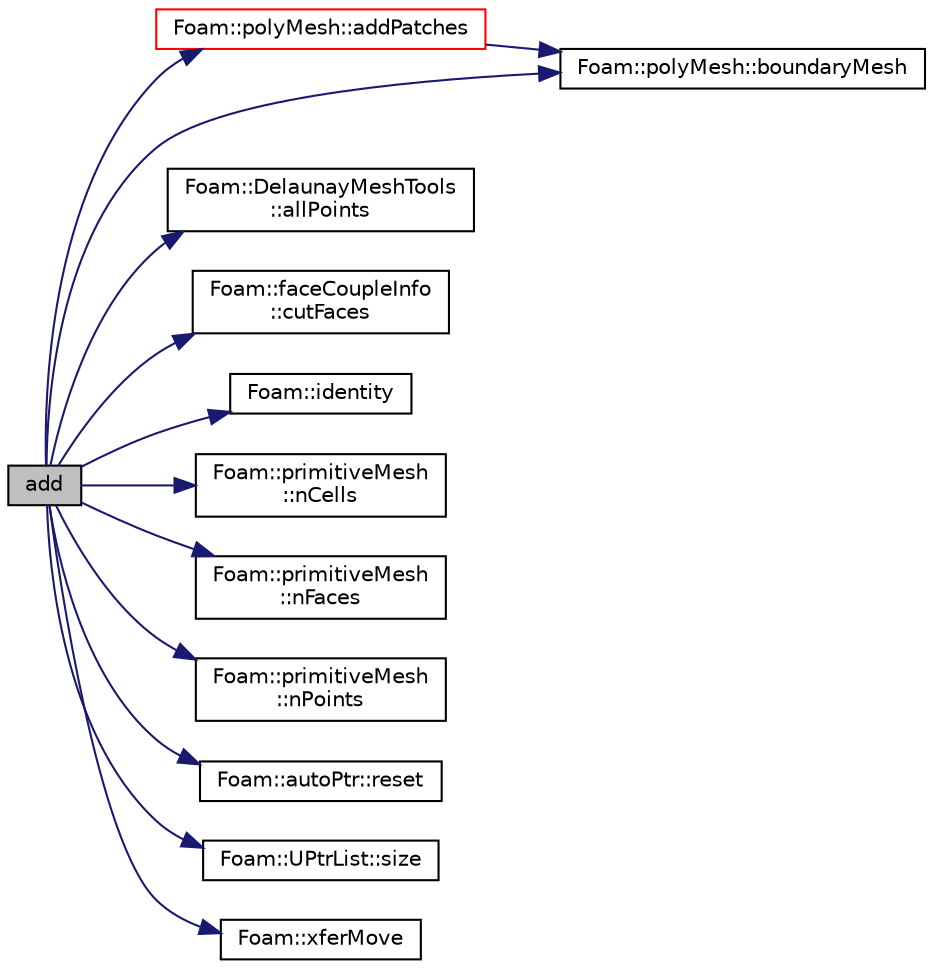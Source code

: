 digraph "add"
{
  bgcolor="transparent";
  edge [fontname="Helvetica",fontsize="10",labelfontname="Helvetica",labelfontsize="10"];
  node [fontname="Helvetica",fontsize="10",shape=record];
  rankdir="LR";
  Node1 [label="add",height=0.2,width=0.4,color="black", fillcolor="grey75", style="filled", fontcolor="black"];
  Node1 -> Node2 [color="midnightblue",fontsize="10",style="solid",fontname="Helvetica"];
  Node2 [label="Foam::polyMesh::addPatches",height=0.2,width=0.4,color="red",URL="$a01961.html#aa313cf2af77c173041552ecd8f4a8c69",tooltip="Add boundary patches. "];
  Node2 -> Node3 [color="midnightblue",fontsize="10",style="solid",fontname="Helvetica"];
  Node3 [label="Foam::polyMesh::boundaryMesh",height=0.2,width=0.4,color="black",URL="$a01961.html#a6b7f5ba89250dbd7a1c6c7860ab60fe3",tooltip="Return boundary mesh. "];
  Node1 -> Node4 [color="midnightblue",fontsize="10",style="solid",fontname="Helvetica"];
  Node4 [label="Foam::DelaunayMeshTools\l::allPoints",height=0.2,width=0.4,color="black",URL="$a10957.html#a4c5367631633c866a448207bd561a616",tooltip="Extract all points in vertex-index order. "];
  Node1 -> Node3 [color="midnightblue",fontsize="10",style="solid",fontname="Helvetica"];
  Node1 -> Node5 [color="midnightblue",fontsize="10",style="solid",fontname="Helvetica"];
  Node5 [label="Foam::faceCoupleInfo\l::cutFaces",height=0.2,width=0.4,color="black",URL="$a00736.html#a1aa5f7eada4403bf663a7127abb31957",tooltip="Addressing engine for combined set of faces. "];
  Node1 -> Node6 [color="midnightblue",fontsize="10",style="solid",fontname="Helvetica"];
  Node6 [label="Foam::identity",height=0.2,width=0.4,color="black",URL="$a10936.html#a36af96cb841435845fffb4fe69208490",tooltip="Create identity map (map[i] == i) of given length. "];
  Node1 -> Node7 [color="midnightblue",fontsize="10",style="solid",fontname="Helvetica"];
  Node7 [label="Foam::primitiveMesh\l::nCells",height=0.2,width=0.4,color="black",URL="$a02020.html#ae79b5e96cf8d9a4e6b3993e6f2709374"];
  Node1 -> Node8 [color="midnightblue",fontsize="10",style="solid",fontname="Helvetica"];
  Node8 [label="Foam::primitiveMesh\l::nFaces",height=0.2,width=0.4,color="black",URL="$a02020.html#a9be088de373a98524a153de7da0e92e8"];
  Node1 -> Node9 [color="midnightblue",fontsize="10",style="solid",fontname="Helvetica"];
  Node9 [label="Foam::primitiveMesh\l::nPoints",height=0.2,width=0.4,color="black",URL="$a02020.html#a9927abeba2c8506177084d644b6e573a"];
  Node1 -> Node10 [color="midnightblue",fontsize="10",style="solid",fontname="Helvetica"];
  Node10 [label="Foam::autoPtr::reset",height=0.2,width=0.4,color="black",URL="$a00085.html#ab46a1bc64c9af6414376c6c18d3bee62",tooltip="If object pointer already set, delete object and set to given. "];
  Node1 -> Node11 [color="midnightblue",fontsize="10",style="solid",fontname="Helvetica"];
  Node11 [label="Foam::UPtrList::size",height=0.2,width=0.4,color="black",URL="$a02882.html#a723361dc2020160f5492e8fe2d09fa44",tooltip="Return the number of elements in the UPtrList. "];
  Node1 -> Node12 [color="midnightblue",fontsize="10",style="solid",fontname="Helvetica"];
  Node12 [label="Foam::xferMove",height=0.2,width=0.4,color="black",URL="$a10936.html#ae3ad39ee5ad896e6d3c0f137ecd12abb",tooltip="Construct by transferring the contents of the arg. "];
}
